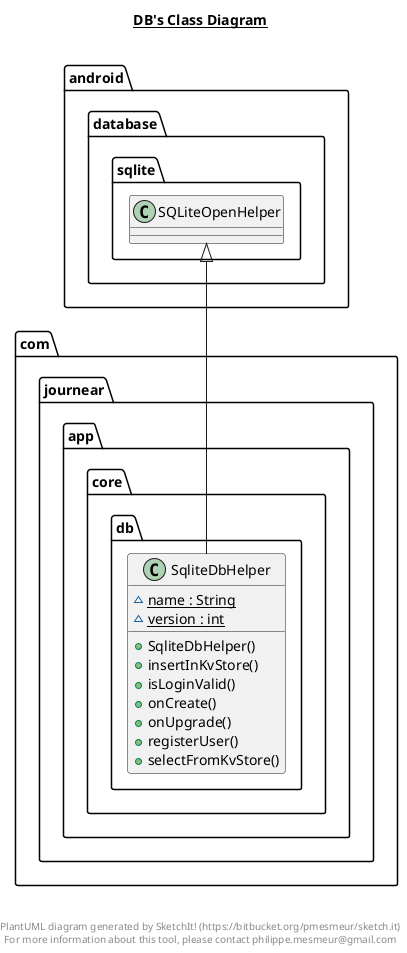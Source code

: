 @startuml

title __DB's Class Diagram__\n

  namespace com.journear.app {
    namespace core {
      namespace db {
        class com.journear.app.core.db.SqliteDbHelper {
            {static} ~ name : String
            {static} ~ version : int
            + SqliteDbHelper()
            + insertInKvStore()
            + isLoginValid()
            + onCreate()
            + onUpgrade()
            + registerUser()
            + selectFromKvStore()
        }
      }
    }
  }
  

  com.journear.app.core.db.SqliteDbHelper -up-|> android.database.sqlite.SQLiteOpenHelper


right footer


PlantUML diagram generated by SketchIt! (https://bitbucket.org/pmesmeur/sketch.it)
For more information about this tool, please contact philippe.mesmeur@gmail.com
endfooter

@enduml
